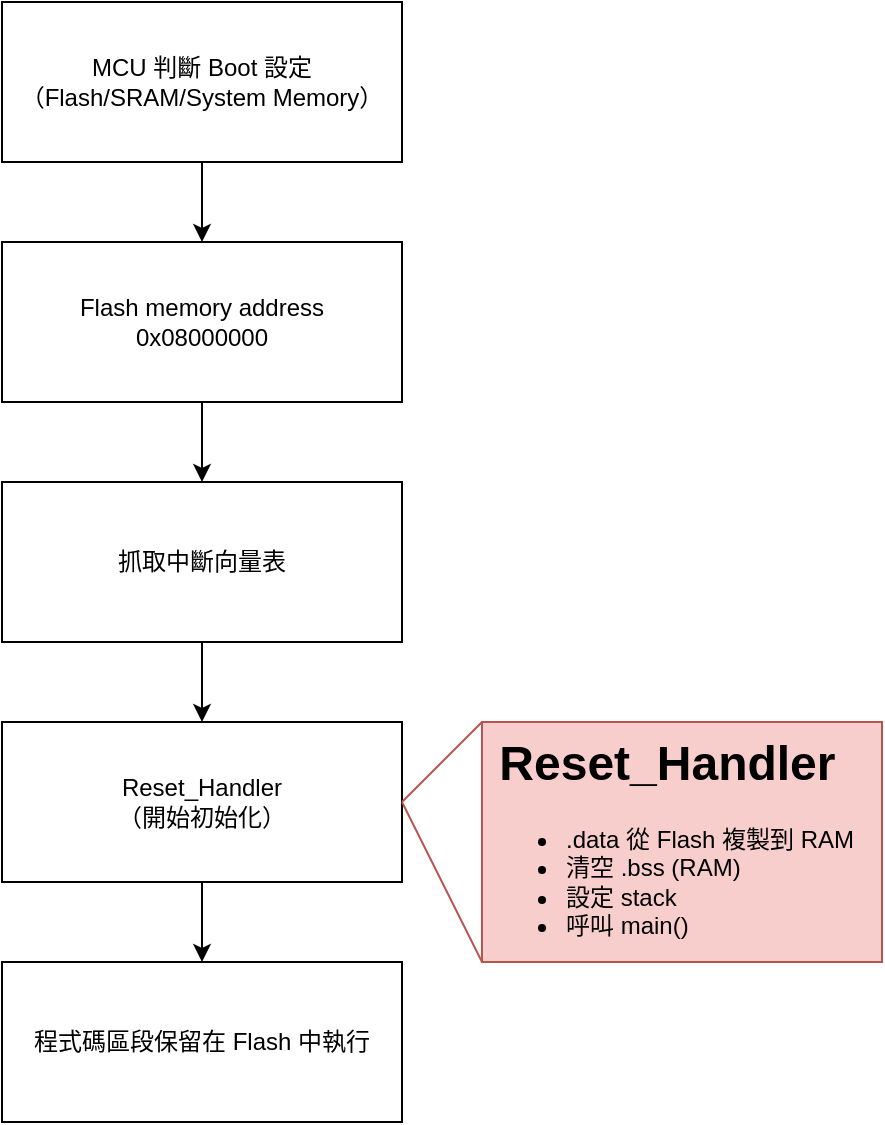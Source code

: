 <mxfile version="27.0.5" pages="2">
  <diagram name="boot" id="B9R3KQhHfDo-BsDohxEj">
    <mxGraphModel dx="571" dy="336" grid="1" gridSize="10" guides="1" tooltips="1" connect="1" arrows="1" fold="1" page="1" pageScale="1" pageWidth="827" pageHeight="1169" math="0" shadow="0">
      <root>
        <mxCell id="0" />
        <mxCell id="1" parent="0" />
        <mxCell id="EIMrLUhukHUfMfTJxHJj-6" value="" style="edgeStyle=orthogonalEdgeStyle;rounded=0;orthogonalLoop=1;jettySize=auto;html=1;" edge="1" parent="1" source="EIMrLUhukHUfMfTJxHJj-1" target="EIMrLUhukHUfMfTJxHJj-2">
          <mxGeometry relative="1" as="geometry" />
        </mxCell>
        <mxCell id="EIMrLUhukHUfMfTJxHJj-1" value="MCU 判斷 Boot 設定&lt;div&gt;（Flash/SRAM/System Memory）&lt;/div&gt;" style="rounded=0;whiteSpace=wrap;html=1;" vertex="1" parent="1">
          <mxGeometry x="160" y="120" width="200" height="80" as="geometry" />
        </mxCell>
        <mxCell id="EIMrLUhukHUfMfTJxHJj-7" value="" style="edgeStyle=orthogonalEdgeStyle;rounded=0;orthogonalLoop=1;jettySize=auto;html=1;" edge="1" parent="1" source="EIMrLUhukHUfMfTJxHJj-2" target="EIMrLUhukHUfMfTJxHJj-3">
          <mxGeometry relative="1" as="geometry" />
        </mxCell>
        <mxCell id="EIMrLUhukHUfMfTJxHJj-2" value="Flash memory address&lt;div&gt;0x08000000&lt;/div&gt;" style="rounded=0;whiteSpace=wrap;html=1;" vertex="1" parent="1">
          <mxGeometry x="160" y="240" width="200" height="80" as="geometry" />
        </mxCell>
        <mxCell id="EIMrLUhukHUfMfTJxHJj-8" value="" style="edgeStyle=orthogonalEdgeStyle;rounded=0;orthogonalLoop=1;jettySize=auto;html=1;" edge="1" parent="1" source="EIMrLUhukHUfMfTJxHJj-3" target="EIMrLUhukHUfMfTJxHJj-4">
          <mxGeometry relative="1" as="geometry" />
        </mxCell>
        <mxCell id="EIMrLUhukHUfMfTJxHJj-3" value="抓取中斷向量表" style="rounded=0;whiteSpace=wrap;html=1;" vertex="1" parent="1">
          <mxGeometry x="160" y="360" width="200" height="80" as="geometry" />
        </mxCell>
        <mxCell id="EIMrLUhukHUfMfTJxHJj-9" value="" style="edgeStyle=orthogonalEdgeStyle;rounded=0;orthogonalLoop=1;jettySize=auto;html=1;" edge="1" parent="1" source="EIMrLUhukHUfMfTJxHJj-4" target="EIMrLUhukHUfMfTJxHJj-5">
          <mxGeometry relative="1" as="geometry" />
        </mxCell>
        <mxCell id="EIMrLUhukHUfMfTJxHJj-4" value="Reset_Handler&lt;div&gt;（開始初始化）&lt;/div&gt;" style="rounded=0;whiteSpace=wrap;html=1;" vertex="1" parent="1">
          <mxGeometry x="160" y="480" width="200" height="80" as="geometry" />
        </mxCell>
        <mxCell id="EIMrLUhukHUfMfTJxHJj-5" value="程式碼區段保留在 Flash 中執行" style="rounded=0;whiteSpace=wrap;html=1;" vertex="1" parent="1">
          <mxGeometry x="160" y="600" width="200" height="80" as="geometry" />
        </mxCell>
        <mxCell id="EIMrLUhukHUfMfTJxHJj-11" value="&lt;h1 style=&quot;margin-top: 0px;&quot;&gt;&amp;nbsp;Reset_Handler&lt;/h1&gt;&lt;p&gt;&lt;/p&gt;&lt;ul&gt;&lt;li&gt;&lt;span style=&quot;background-color: transparent; color: light-dark(rgb(0, 0, 0), rgb(255, 255, 255));&quot;&gt;.data 從 Flash 複製到 RAM&lt;/span&gt;&lt;/li&gt;&lt;li&gt;&lt;span style=&quot;background-color: transparent; color: light-dark(rgb(0, 0, 0), rgb(255, 255, 255));&quot;&gt;清空 .bss (RAM)&lt;/span&gt;&lt;/li&gt;&lt;li&gt;&lt;span style=&quot;background-color: transparent; color: light-dark(rgb(0, 0, 0), rgb(255, 255, 255));&quot;&gt;設定 stack&lt;/span&gt;&lt;/li&gt;&lt;li&gt;&lt;span style=&quot;background-color: transparent; color: light-dark(rgb(0, 0, 0), rgb(255, 255, 255));&quot;&gt;呼叫 main()&lt;/span&gt;&lt;/li&gt;&lt;/ul&gt;&lt;p&gt;&lt;/p&gt;" style="text;html=1;whiteSpace=wrap;overflow=hidden;rounded=0;fillColor=#f8cecc;strokeColor=#b85450;" vertex="1" parent="1">
          <mxGeometry x="400" y="480" width="200" height="120" as="geometry" />
        </mxCell>
        <mxCell id="EIMrLUhukHUfMfTJxHJj-12" value="" style="endArrow=none;html=1;rounded=0;exitX=1;exitY=0.5;exitDx=0;exitDy=0;entryX=0;entryY=0;entryDx=0;entryDy=0;fillColor=#f8cecc;strokeColor=#b85450;" edge="1" parent="1" source="EIMrLUhukHUfMfTJxHJj-4" target="EIMrLUhukHUfMfTJxHJj-11">
          <mxGeometry width="50" height="50" relative="1" as="geometry">
            <mxPoint x="440" y="580" as="sourcePoint" />
            <mxPoint x="490" y="530" as="targetPoint" />
          </mxGeometry>
        </mxCell>
        <mxCell id="EIMrLUhukHUfMfTJxHJj-13" value="" style="endArrow=none;html=1;rounded=0;exitX=1;exitY=0.5;exitDx=0;exitDy=0;entryX=0;entryY=1;entryDx=0;entryDy=0;fillColor=#f8cecc;strokeColor=#b85450;" edge="1" parent="1" source="EIMrLUhukHUfMfTJxHJj-4" target="EIMrLUhukHUfMfTJxHJj-11">
          <mxGeometry width="50" height="50" relative="1" as="geometry">
            <mxPoint x="440" y="580" as="sourcePoint" />
            <mxPoint x="490" y="530" as="targetPoint" />
          </mxGeometry>
        </mxCell>
      </root>
    </mxGraphModel>
  </diagram>
  <diagram id="nT2hRb2oaNby5HYFUVwH" name="第 2 页">
    <mxGraphModel dx="815" dy="481" grid="1" gridSize="10" guides="1" tooltips="1" connect="1" arrows="1" fold="1" page="1" pageScale="1" pageWidth="827" pageHeight="1169" math="0" shadow="0">
      <root>
        <mxCell id="0" />
        <mxCell id="1" parent="0" />
        <mxCell id="zPjCEkqDbQ9okuzWcp7S-1" value="Flash" style="rounded=0;whiteSpace=wrap;html=1;fontSize=20;fillColor=#fff2cc;strokeColor=#d6b656;" vertex="1" parent="1">
          <mxGeometry x="120" y="120" width="160" height="200" as="geometry" />
        </mxCell>
        <mxCell id="zPjCEkqDbQ9okuzWcp7S-2" value="RAM" style="rounded=0;whiteSpace=wrap;html=1;fontSize=20;fillColor=#dae8fc;strokeColor=#6c8ebf;" vertex="1" parent="1">
          <mxGeometry x="120" y="320" width="160" height="80" as="geometry" />
        </mxCell>
        <mxCell id="zPjCEkqDbQ9okuzWcp7S-3" value="0x0800 0000" style="text;html=1;align=left;verticalAlign=middle;whiteSpace=wrap;rounded=0;" vertex="1" parent="1">
          <mxGeometry x="290" y="110" width="80" height="30" as="geometry" />
        </mxCell>
        <mxCell id="zPjCEkqDbQ9okuzWcp7S-4" value="0x080F FFFF" style="text;html=1;align=left;verticalAlign=middle;whiteSpace=wrap;rounded=0;" vertex="1" parent="1">
          <mxGeometry x="290" y="290" width="80" height="30" as="geometry" />
        </mxCell>
        <mxCell id="zPjCEkqDbQ9okuzWcp7S-5" value="0x2000 0000" style="text;html=1;align=left;verticalAlign=middle;whiteSpace=wrap;rounded=0;" vertex="1" parent="1">
          <mxGeometry x="290" y="320" width="80" height="30" as="geometry" />
        </mxCell>
        <mxCell id="zPjCEkqDbQ9okuzWcp7S-6" value="0x2003 FFFF" style="text;html=1;align=left;verticalAlign=middle;whiteSpace=wrap;rounded=0;" vertex="1" parent="1">
          <mxGeometry x="290" y="380" width="80" height="30" as="geometry" />
        </mxCell>
        <mxCell id="zPjCEkqDbQ9okuzWcp7S-7" value="" style="endArrow=none;html=1;rounded=0;exitX=0;exitY=0;exitDx=0;exitDy=0;fillColor=#f8cecc;strokeColor=#b85450;strokeWidth=4;" edge="1" parent="1" source="zPjCEkqDbQ9okuzWcp7S-2">
          <mxGeometry width="50" height="50" relative="1" as="geometry">
            <mxPoint x="350" y="390" as="sourcePoint" />
            <mxPoint x="400" y="320" as="targetPoint" />
          </mxGeometry>
        </mxCell>
      </root>
    </mxGraphModel>
  </diagram>
</mxfile>
